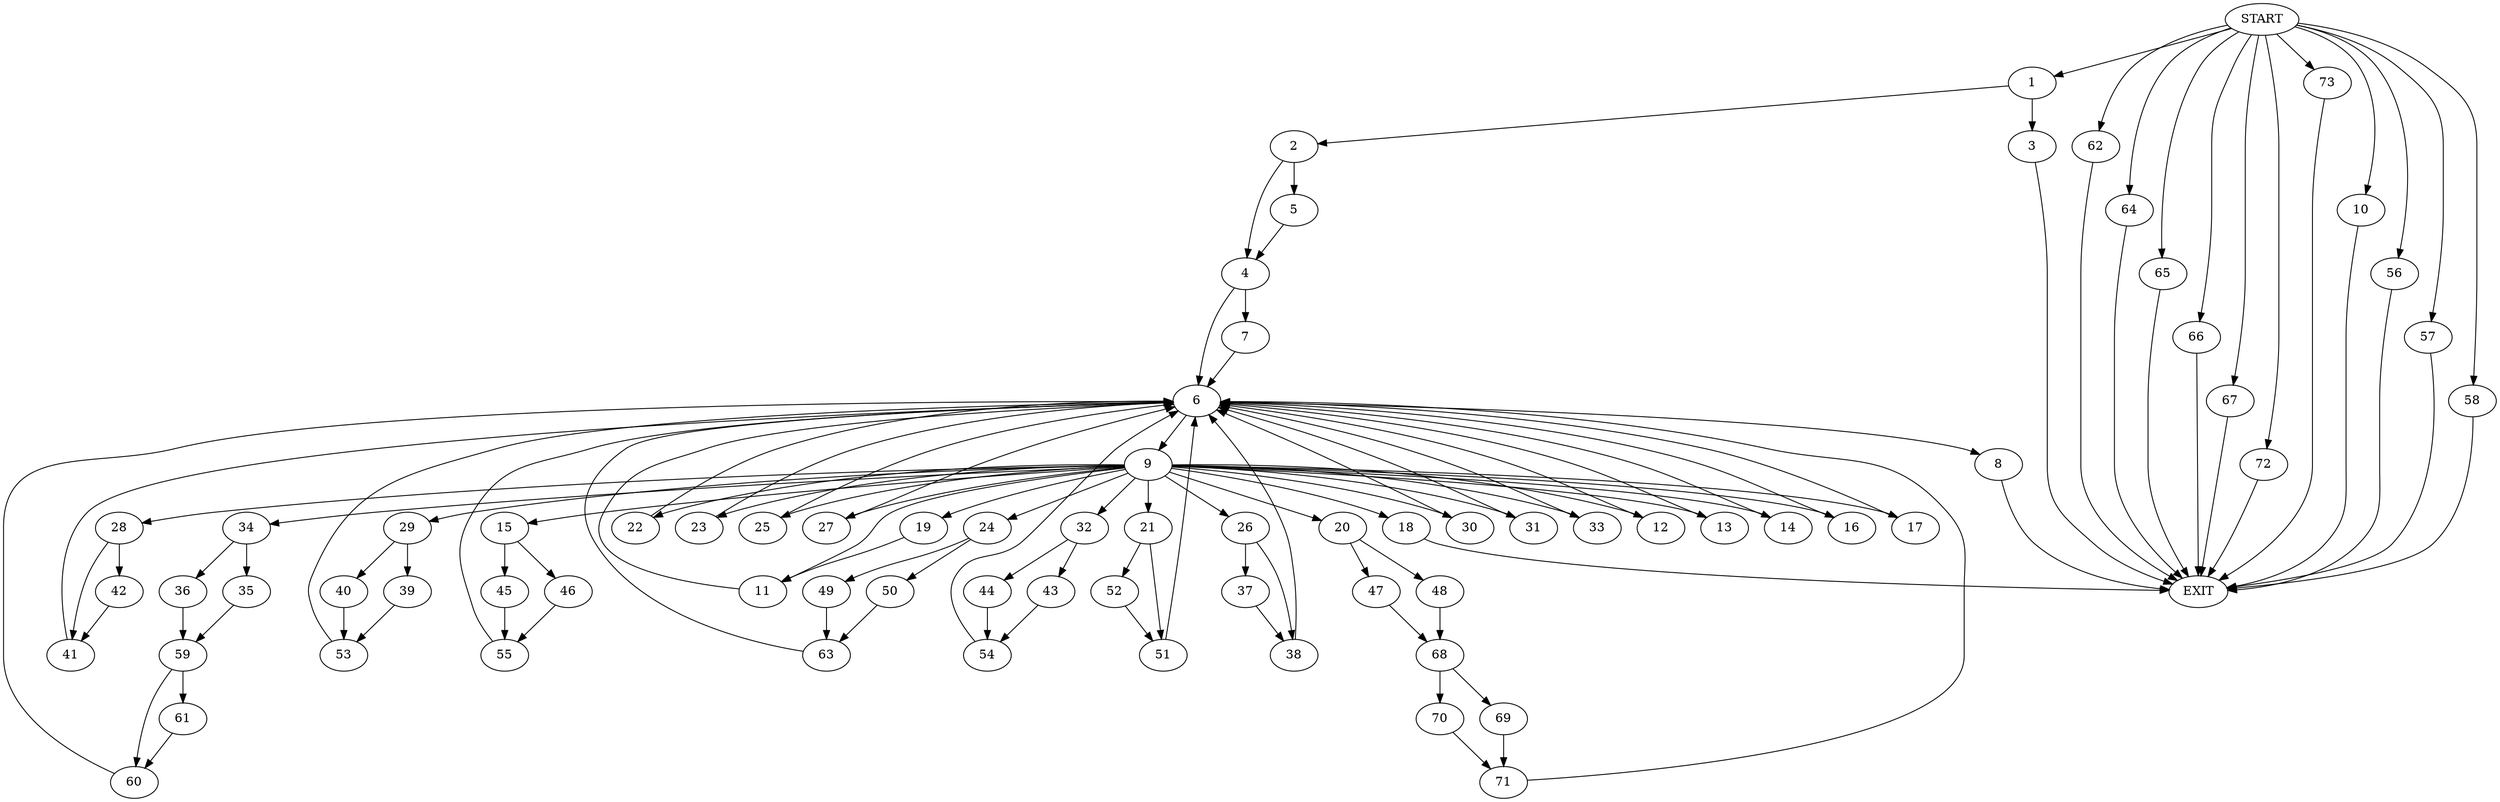 digraph {
0 [label="START"]
74 [label="EXIT"]
0 -> 1
1 -> 2
1 -> 3
3 -> 74
2 -> 4
2 -> 5
5 -> 4
4 -> 6
4 -> 7
7 -> 6
6 -> 8
6 -> 9
0 -> 10
10 -> 74
8 -> 74
9 -> 11
9 -> 12
9 -> 13
9 -> 14
9 -> 15
9 -> 16
9 -> 17
9 -> 18
9 -> 19
9 -> 20
9 -> 21
9 -> 22
9 -> 23
9 -> 24
9 -> 25
9 -> 26
9 -> 27
9 -> 28
9 -> 29
9 -> 30
9 -> 31
9 -> 32
9 -> 33
9 -> 34
19 -> 11
18 -> 74
16 -> 6
33 -> 6
34 -> 35
34 -> 36
14 -> 6
26 -> 37
26 -> 38
27 -> 6
13 -> 6
29 -> 39
29 -> 40
30 -> 6
28 -> 41
28 -> 42
22 -> 6
12 -> 6
23 -> 6
17 -> 6
32 -> 43
32 -> 44
15 -> 45
15 -> 46
20 -> 47
20 -> 48
24 -> 49
24 -> 50
11 -> 6
25 -> 6
21 -> 51
21 -> 52
31 -> 6
39 -> 53
40 -> 53
53 -> 6
43 -> 54
44 -> 54
54 -> 6
46 -> 55
45 -> 55
55 -> 6
37 -> 38
38 -> 6
0 -> 56
56 -> 74
41 -> 6
42 -> 41
0 -> 57
57 -> 74
52 -> 51
51 -> 6
0 -> 58
58 -> 74
36 -> 59
35 -> 59
59 -> 60
59 -> 61
60 -> 6
61 -> 60
0 -> 62
62 -> 74
50 -> 63
49 -> 63
63 -> 6
0 -> 64
64 -> 74
0 -> 65
65 -> 74
0 -> 66
66 -> 74
0 -> 67
67 -> 74
47 -> 68
48 -> 68
68 -> 69
68 -> 70
70 -> 71
69 -> 71
71 -> 6
0 -> 72
72 -> 74
0 -> 73
73 -> 74
}
